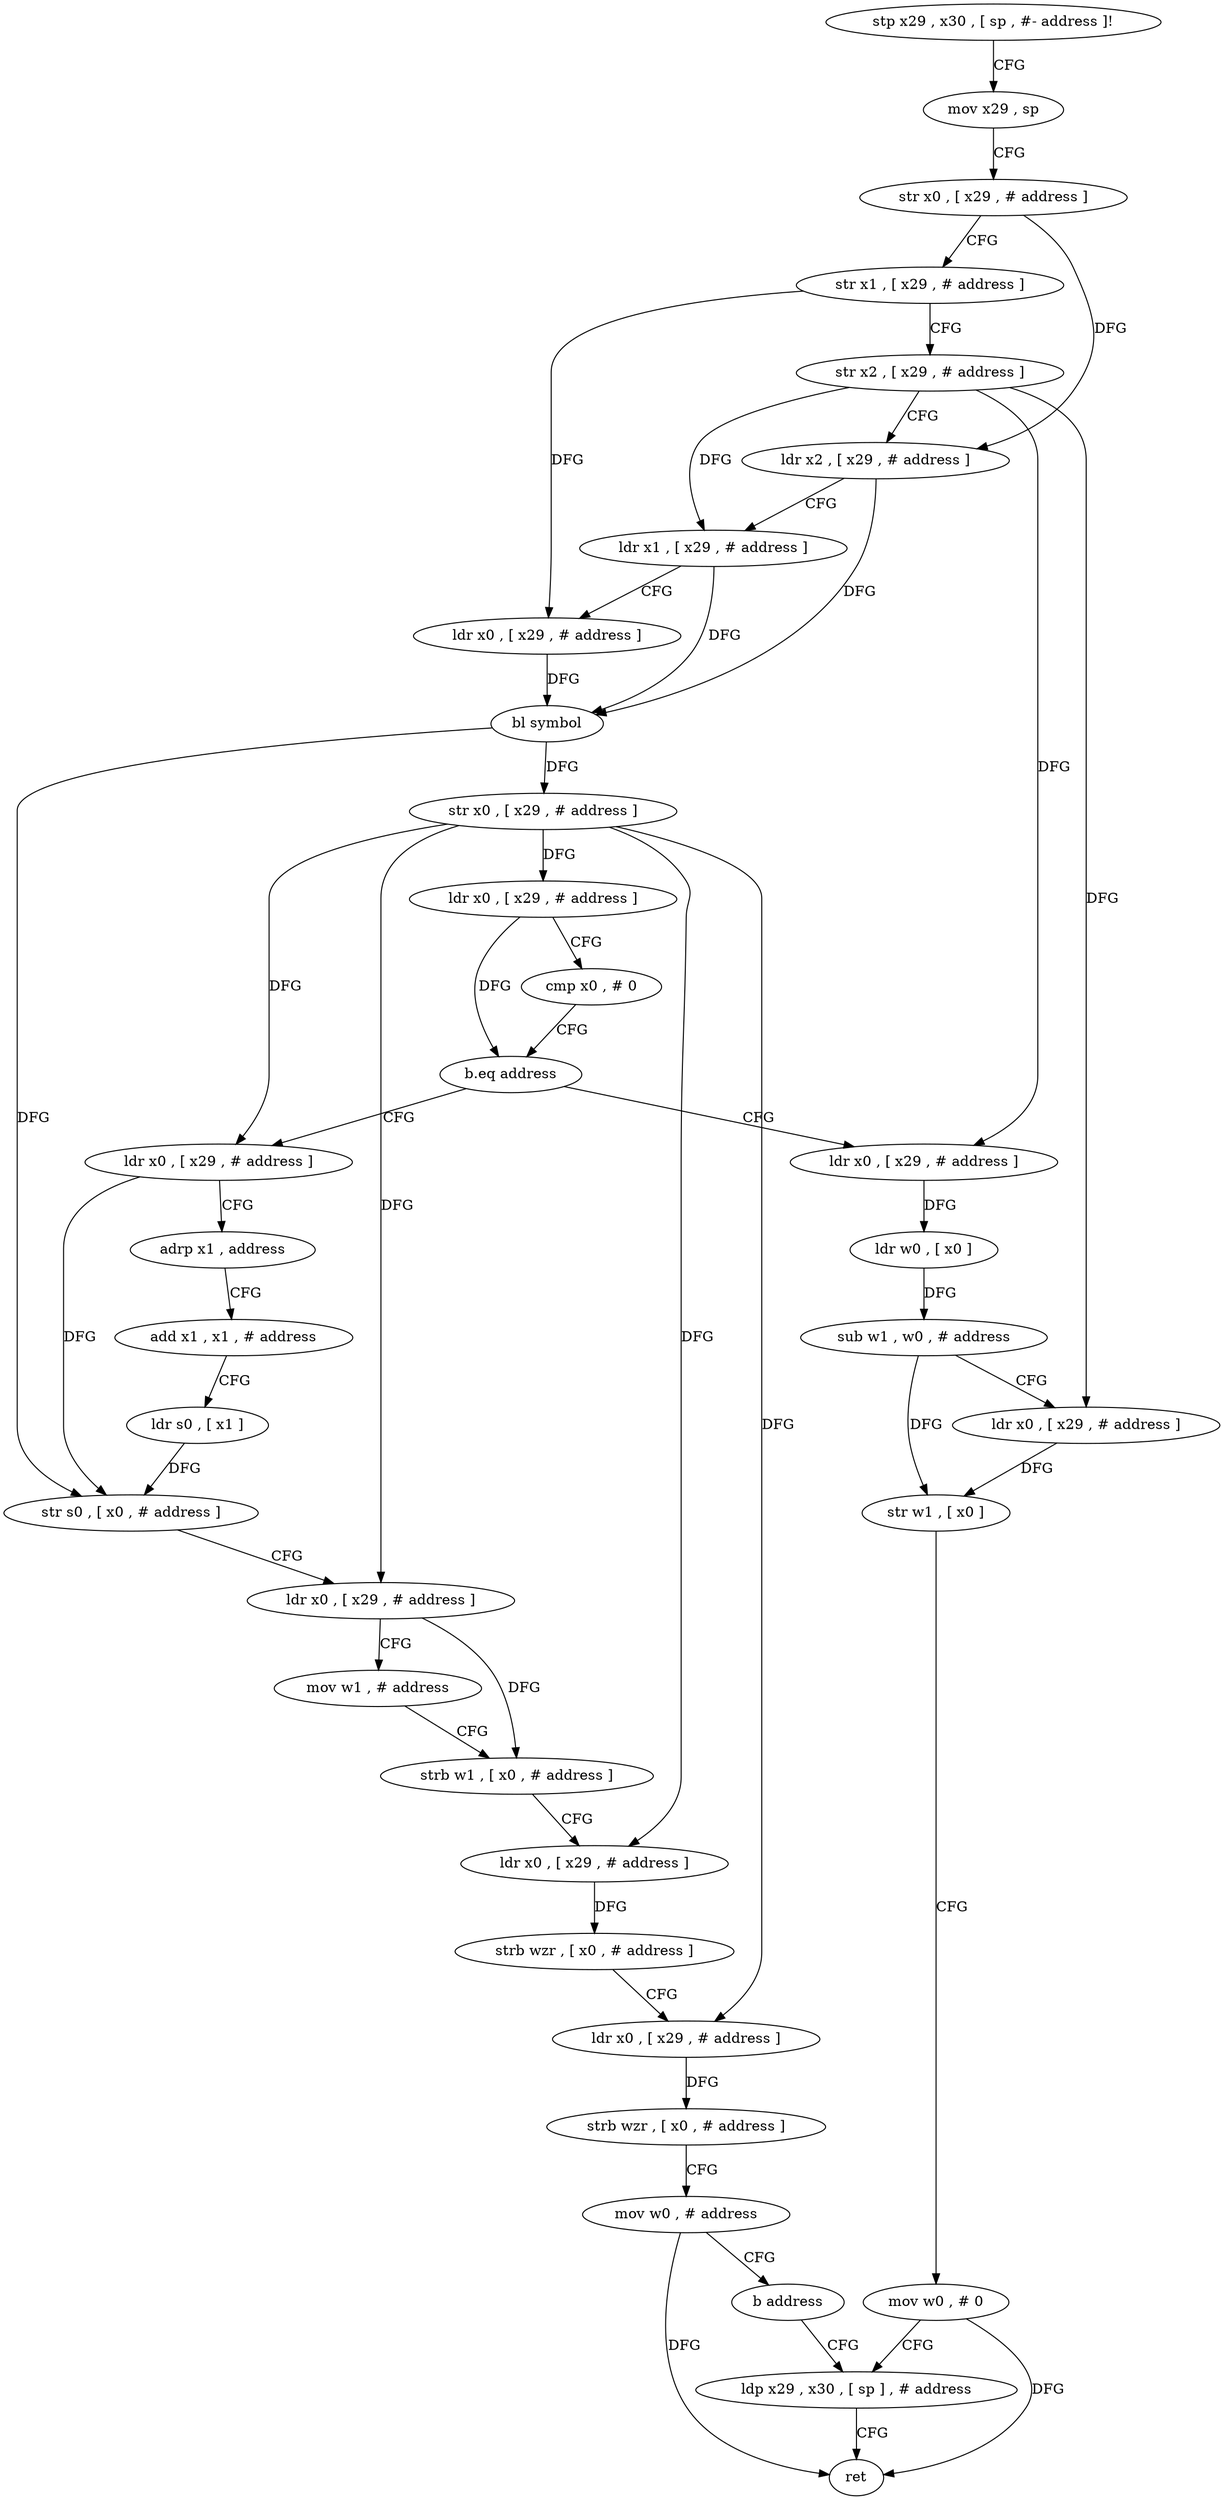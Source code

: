 digraph "func" {
"4268136" [label = "stp x29 , x30 , [ sp , #- address ]!" ]
"4268140" [label = "mov x29 , sp" ]
"4268144" [label = "str x0 , [ x29 , # address ]" ]
"4268148" [label = "str x1 , [ x29 , # address ]" ]
"4268152" [label = "str x2 , [ x29 , # address ]" ]
"4268156" [label = "ldr x2 , [ x29 , # address ]" ]
"4268160" [label = "ldr x1 , [ x29 , # address ]" ]
"4268164" [label = "ldr x0 , [ x29 , # address ]" ]
"4268168" [label = "bl symbol" ]
"4268172" [label = "str x0 , [ x29 , # address ]" ]
"4268176" [label = "ldr x0 , [ x29 , # address ]" ]
"4268180" [label = "cmp x0 , # 0" ]
"4268184" [label = "b.eq address" ]
"4268244" [label = "ldr x0 , [ x29 , # address ]" ]
"4268188" [label = "ldr x0 , [ x29 , # address ]" ]
"4268248" [label = "ldr w0 , [ x0 ]" ]
"4268252" [label = "sub w1 , w0 , # address" ]
"4268256" [label = "ldr x0 , [ x29 , # address ]" ]
"4268260" [label = "str w1 , [ x0 ]" ]
"4268264" [label = "mov w0 , # 0" ]
"4268268" [label = "ldp x29 , x30 , [ sp ] , # address" ]
"4268192" [label = "adrp x1 , address" ]
"4268196" [label = "add x1 , x1 , # address" ]
"4268200" [label = "ldr s0 , [ x1 ]" ]
"4268204" [label = "str s0 , [ x0 , # address ]" ]
"4268208" [label = "ldr x0 , [ x29 , # address ]" ]
"4268212" [label = "mov w1 , # address" ]
"4268216" [label = "strb w1 , [ x0 , # address ]" ]
"4268220" [label = "ldr x0 , [ x29 , # address ]" ]
"4268224" [label = "strb wzr , [ x0 , # address ]" ]
"4268228" [label = "ldr x0 , [ x29 , # address ]" ]
"4268232" [label = "strb wzr , [ x0 , # address ]" ]
"4268236" [label = "mov w0 , # address" ]
"4268240" [label = "b address" ]
"4268272" [label = "ret" ]
"4268136" -> "4268140" [ label = "CFG" ]
"4268140" -> "4268144" [ label = "CFG" ]
"4268144" -> "4268148" [ label = "CFG" ]
"4268144" -> "4268156" [ label = "DFG" ]
"4268148" -> "4268152" [ label = "CFG" ]
"4268148" -> "4268164" [ label = "DFG" ]
"4268152" -> "4268156" [ label = "CFG" ]
"4268152" -> "4268160" [ label = "DFG" ]
"4268152" -> "4268244" [ label = "DFG" ]
"4268152" -> "4268256" [ label = "DFG" ]
"4268156" -> "4268160" [ label = "CFG" ]
"4268156" -> "4268168" [ label = "DFG" ]
"4268160" -> "4268164" [ label = "CFG" ]
"4268160" -> "4268168" [ label = "DFG" ]
"4268164" -> "4268168" [ label = "DFG" ]
"4268168" -> "4268172" [ label = "DFG" ]
"4268168" -> "4268204" [ label = "DFG" ]
"4268172" -> "4268176" [ label = "DFG" ]
"4268172" -> "4268188" [ label = "DFG" ]
"4268172" -> "4268208" [ label = "DFG" ]
"4268172" -> "4268220" [ label = "DFG" ]
"4268172" -> "4268228" [ label = "DFG" ]
"4268176" -> "4268180" [ label = "CFG" ]
"4268176" -> "4268184" [ label = "DFG" ]
"4268180" -> "4268184" [ label = "CFG" ]
"4268184" -> "4268244" [ label = "CFG" ]
"4268184" -> "4268188" [ label = "CFG" ]
"4268244" -> "4268248" [ label = "DFG" ]
"4268188" -> "4268192" [ label = "CFG" ]
"4268188" -> "4268204" [ label = "DFG" ]
"4268248" -> "4268252" [ label = "DFG" ]
"4268252" -> "4268256" [ label = "CFG" ]
"4268252" -> "4268260" [ label = "DFG" ]
"4268256" -> "4268260" [ label = "DFG" ]
"4268260" -> "4268264" [ label = "CFG" ]
"4268264" -> "4268268" [ label = "CFG" ]
"4268264" -> "4268272" [ label = "DFG" ]
"4268268" -> "4268272" [ label = "CFG" ]
"4268192" -> "4268196" [ label = "CFG" ]
"4268196" -> "4268200" [ label = "CFG" ]
"4268200" -> "4268204" [ label = "DFG" ]
"4268204" -> "4268208" [ label = "CFG" ]
"4268208" -> "4268212" [ label = "CFG" ]
"4268208" -> "4268216" [ label = "DFG" ]
"4268212" -> "4268216" [ label = "CFG" ]
"4268216" -> "4268220" [ label = "CFG" ]
"4268220" -> "4268224" [ label = "DFG" ]
"4268224" -> "4268228" [ label = "CFG" ]
"4268228" -> "4268232" [ label = "DFG" ]
"4268232" -> "4268236" [ label = "CFG" ]
"4268236" -> "4268240" [ label = "CFG" ]
"4268236" -> "4268272" [ label = "DFG" ]
"4268240" -> "4268268" [ label = "CFG" ]
}
